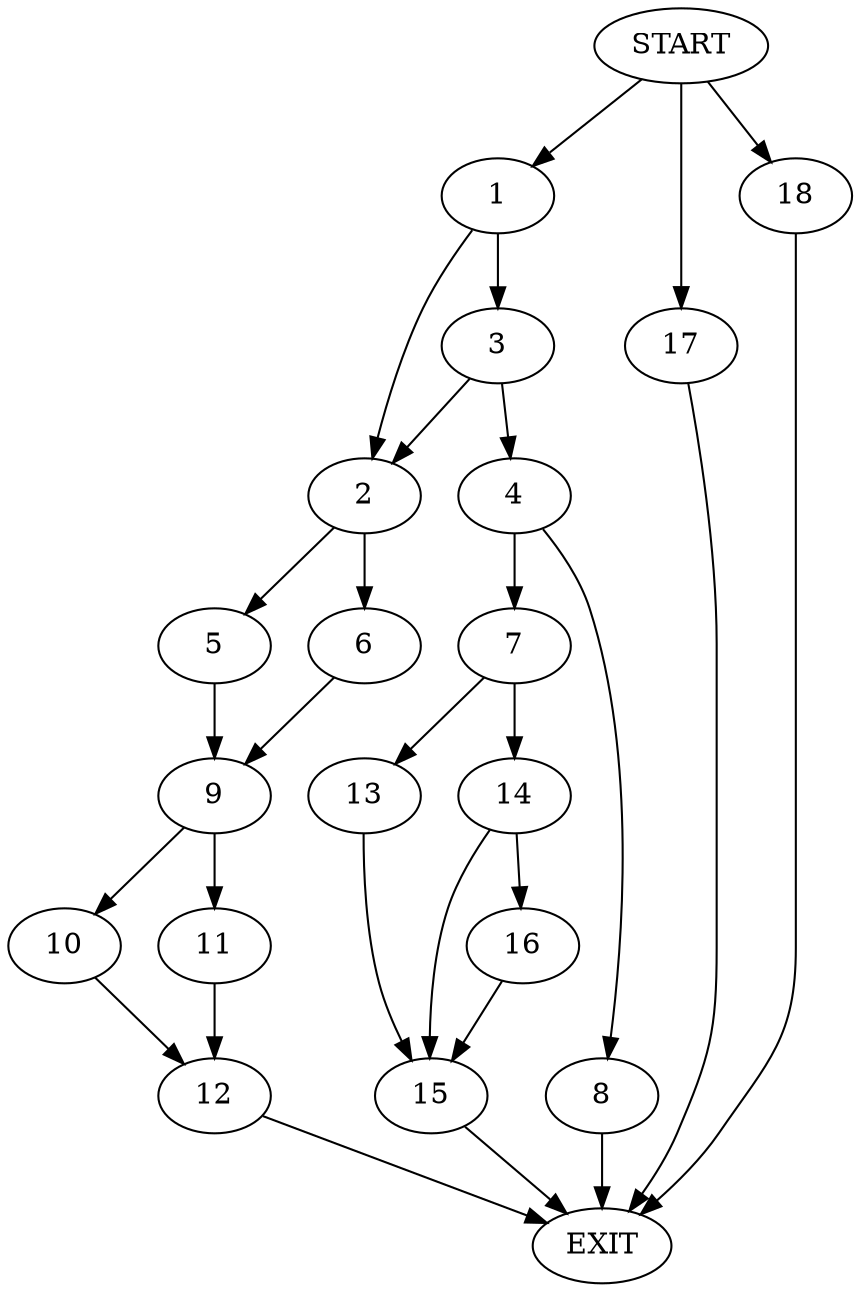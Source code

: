 digraph {
0 [label="START"]
19 [label="EXIT"]
0 -> 1
1 -> 2
1 -> 3
3 -> 2
3 -> 4
2 -> 5
2 -> 6
4 -> 7
4 -> 8
5 -> 9
6 -> 9
9 -> 10
9 -> 11
10 -> 12
11 -> 12
12 -> 19
8 -> 19
7 -> 13
7 -> 14
14 -> 15
14 -> 16
13 -> 15
0 -> 17
17 -> 19
15 -> 19
16 -> 15
0 -> 18
18 -> 19
}

